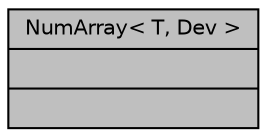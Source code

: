 digraph "NumArray&lt; T, Dev &gt;"
{
 // INTERACTIVE_SVG=YES
  bgcolor="transparent";
  edge [fontname="Helvetica",fontsize="10",labelfontname="Helvetica",labelfontsize="10"];
  node [fontname="Helvetica",fontsize="10",shape=record];
  Node1 [label="{NumArray\< T, Dev \>\n||}",height=0.2,width=0.4,color="black", fillcolor="grey75", style="filled", fontcolor="black"];
}
